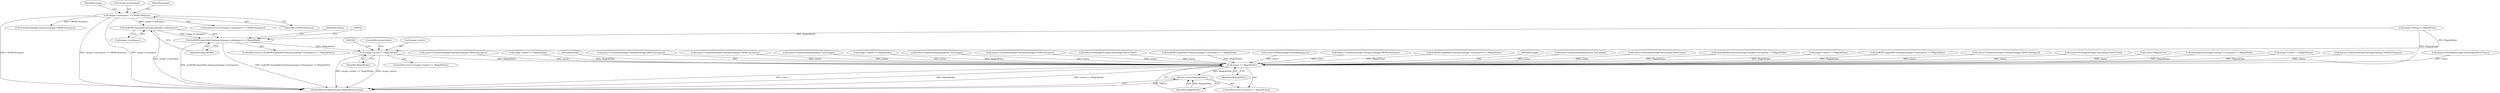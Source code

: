 digraph "0_ImageMagick_d63a3c5729df59f183e9e110d5d8385d17caaad0@pointer" {
"1000536" [label="(Call,IssRGBCompatibleColorspace(image->colorspace))"];
"1000528" [label="(Call,image->colorspace != CMYKColorspace)"];
"1000535" [label="(Call,IssRGBCompatibleColorspace(image->colorspace) == MagickFalse)"];
"1000563" [label="(Call,image->matte == MagickFalse)"];
"1000582" [label="(Call,status == MagickFalse)"];
"1000585" [label="(Return,return(MagickFalse);)"];
"1000573" [label="(ControlStructure,break;)"];
"1000360" [label="(Call,status=QuantizeImage(quantize_info,image))"];
"1000540" [label="(Identifier,MagickFalse)"];
"1000554" [label="(Identifier,image)"];
"1000562" [label="(ControlStructure,if (image->matte == MagickFalse))"];
"1000567" [label="(Identifier,MagickFalse)"];
"1000582" [label="(Call,status == MagickFalse)"];
"1000503" [label="(Call,status=TransformImageColorspace(image,CMYKColorspace))"];
"1000514" [label="(Call,status=SetImageStorageClass(image,DirectClass))"];
"1000547" [label="(Identifier,status)"];
"1000548" [label="(Call,TransformImageColorspace(image,CMYKColorspace))"];
"1000564" [label="(Call,image->matte)"];
"1000417" [label="(Call,IssRGBCompatibleColorspace(image->colorspace) == MagickFalse)"];
"1000563" [label="(Call,image->matte == MagickFalse)"];
"1000209" [label="(Call,status=AcquireImageColormap(image,2))"];
"1000115" [label="(Call,image->debug != MagickFalse)"];
"1000586" [label="(Identifier,MagickFalse)"];
"1000423" [label="(Call,status=TransformImageColorspace(image,sRGBColorspace))"];
"1000492" [label="(Call,IssRGBCompatibleColorspace(image->colorspace) == MagickFalse)"];
"1000589" [label="(Identifier,image)"];
"1000306" [label="(Call,status=QuantizeImage(quantize_info,image))"];
"1000434" [label="(Call,status=SetImageStorageClass(image,DirectClass))"];
"1000168" [label="(Call,SetImageMonochrome(image,&image->exception) == MagickFalse)"];
"1000529" [label="(Call,image->colorspace)"];
"1000385" [label="(Call,image->matte == MagickFalse)"];
"1000273" [label="(Call,IssRGBCompatibleColorspace(image->colorspace) == MagickFalse)"];
"1000594" [label="(MethodReturn,MagickExport MagickBooleanType)"];
"1000528" [label="(Call,image->colorspace != CMYKColorspace)"];
"1000537" [label="(Call,image->colorspace)"];
"1000536" [label="(Call,IssRGBCompatibleColorspace(image->colorspace))"];
"1000253" [label="(Call,status=TransformImageColorspace(image,GRAYColorspace))"];
"1000557" [label="(Call,status=SetImageStorageClass(image,DirectClass))"];
"1000132" [label="(Call,status=MagickTrue)"];
"1000535" [label="(Call,IssRGBCompatibleColorspace(image->colorspace) == MagickFalse)"];
"1000527" [label="(ControlStructure,if (image->colorspace != CMYKColorspace))"];
"1000223" [label="(Call,SetImageGray(image,&image->exception) == MagickFalse)"];
"1000259" [label="(Call,image->matte == MagickFalse)"];
"1000454" [label="(Call,status=TransformImageColorspace(image,sRGBColorspace))"];
"1000465" [label="(Call,status=SetImageStorageClass(image,DirectClass))"];
"1000581" [label="(ControlStructure,if (status == MagickFalse))"];
"1000585" [label="(Return,return(MagickFalse);)"];
"1000231" [label="(Call,status=TransformImageColorspace(image,GRAYColorspace))"];
"1000538" [label="(Identifier,image)"];
"1000471" [label="(Call,image->matte == MagickFalse)"];
"1000584" [label="(Identifier,MagickFalse)"];
"1000532" [label="(Identifier,CMYKColorspace)"];
"1000583" [label="(Identifier,status)"];
"1000279" [label="(Call,status=TransformImageColorspace(image,sRGBColorspace))"];
"1000546" [label="(Call,status=TransformImageColorspace(image,CMYKColorspace))"];
"1000404" [label="(Call,status=QuantizeImage(quantize_info,image))"];
"1000336" [label="(Call,image->matte == MagickFalse)"];
"1000534" [label="(ControlStructure,if (IssRGBCompatibleColorspace(image->colorspace) == MagickFalse))"];
"1000536" -> "1000535"  [label="AST: "];
"1000536" -> "1000537"  [label="CFG: "];
"1000537" -> "1000536"  [label="AST: "];
"1000540" -> "1000536"  [label="CFG: "];
"1000536" -> "1000594"  [label="DDG: image->colorspace"];
"1000536" -> "1000535"  [label="DDG: image->colorspace"];
"1000528" -> "1000536"  [label="DDG: image->colorspace"];
"1000528" -> "1000527"  [label="AST: "];
"1000528" -> "1000532"  [label="CFG: "];
"1000529" -> "1000528"  [label="AST: "];
"1000532" -> "1000528"  [label="AST: "];
"1000538" -> "1000528"  [label="CFG: "];
"1000554" -> "1000528"  [label="CFG: "];
"1000528" -> "1000594"  [label="DDG: image->colorspace != CMYKColorspace"];
"1000528" -> "1000594"  [label="DDG: image->colorspace"];
"1000528" -> "1000594"  [label="DDG: CMYKColorspace"];
"1000528" -> "1000548"  [label="DDG: CMYKColorspace"];
"1000535" -> "1000534"  [label="AST: "];
"1000535" -> "1000540"  [label="CFG: "];
"1000540" -> "1000535"  [label="AST: "];
"1000542" -> "1000535"  [label="CFG: "];
"1000547" -> "1000535"  [label="CFG: "];
"1000535" -> "1000594"  [label="DDG: IssRGBCompatibleColorspace(image->colorspace)"];
"1000535" -> "1000594"  [label="DDG: IssRGBCompatibleColorspace(image->colorspace) == MagickFalse"];
"1000115" -> "1000535"  [label="DDG: MagickFalse"];
"1000535" -> "1000563"  [label="DDG: MagickFalse"];
"1000563" -> "1000562"  [label="AST: "];
"1000563" -> "1000567"  [label="CFG: "];
"1000564" -> "1000563"  [label="AST: "];
"1000567" -> "1000563"  [label="AST: "];
"1000569" -> "1000563"  [label="CFG: "];
"1000573" -> "1000563"  [label="CFG: "];
"1000563" -> "1000594"  [label="DDG: image->matte == MagickFalse"];
"1000563" -> "1000594"  [label="DDG: image->matte"];
"1000115" -> "1000563"  [label="DDG: MagickFalse"];
"1000563" -> "1000582"  [label="DDG: MagickFalse"];
"1000582" -> "1000581"  [label="AST: "];
"1000582" -> "1000584"  [label="CFG: "];
"1000583" -> "1000582"  [label="AST: "];
"1000584" -> "1000582"  [label="AST: "];
"1000586" -> "1000582"  [label="CFG: "];
"1000589" -> "1000582"  [label="CFG: "];
"1000582" -> "1000594"  [label="DDG: status"];
"1000582" -> "1000594"  [label="DDG: MagickFalse"];
"1000582" -> "1000594"  [label="DDG: status == MagickFalse"];
"1000454" -> "1000582"  [label="DDG: status"];
"1000209" -> "1000582"  [label="DDG: status"];
"1000279" -> "1000582"  [label="DDG: status"];
"1000253" -> "1000582"  [label="DDG: status"];
"1000306" -> "1000582"  [label="DDG: status"];
"1000514" -> "1000582"  [label="DDG: status"];
"1000557" -> "1000582"  [label="DDG: status"];
"1000423" -> "1000582"  [label="DDG: status"];
"1000132" -> "1000582"  [label="DDG: status"];
"1000546" -> "1000582"  [label="DDG: status"];
"1000503" -> "1000582"  [label="DDG: status"];
"1000465" -> "1000582"  [label="DDG: status"];
"1000404" -> "1000582"  [label="DDG: status"];
"1000360" -> "1000582"  [label="DDG: status"];
"1000434" -> "1000582"  [label="DDG: status"];
"1000231" -> "1000582"  [label="DDG: status"];
"1000385" -> "1000582"  [label="DDG: MagickFalse"];
"1000115" -> "1000582"  [label="DDG: MagickFalse"];
"1000259" -> "1000582"  [label="DDG: MagickFalse"];
"1000471" -> "1000582"  [label="DDG: MagickFalse"];
"1000336" -> "1000582"  [label="DDG: MagickFalse"];
"1000417" -> "1000582"  [label="DDG: MagickFalse"];
"1000223" -> "1000582"  [label="DDG: MagickFalse"];
"1000273" -> "1000582"  [label="DDG: MagickFalse"];
"1000168" -> "1000582"  [label="DDG: MagickFalse"];
"1000492" -> "1000582"  [label="DDG: MagickFalse"];
"1000582" -> "1000585"  [label="DDG: MagickFalse"];
"1000585" -> "1000581"  [label="AST: "];
"1000585" -> "1000586"  [label="CFG: "];
"1000586" -> "1000585"  [label="AST: "];
"1000594" -> "1000585"  [label="CFG: "];
"1000585" -> "1000594"  [label="DDG: <RET>"];
"1000586" -> "1000585"  [label="DDG: MagickFalse"];
}
